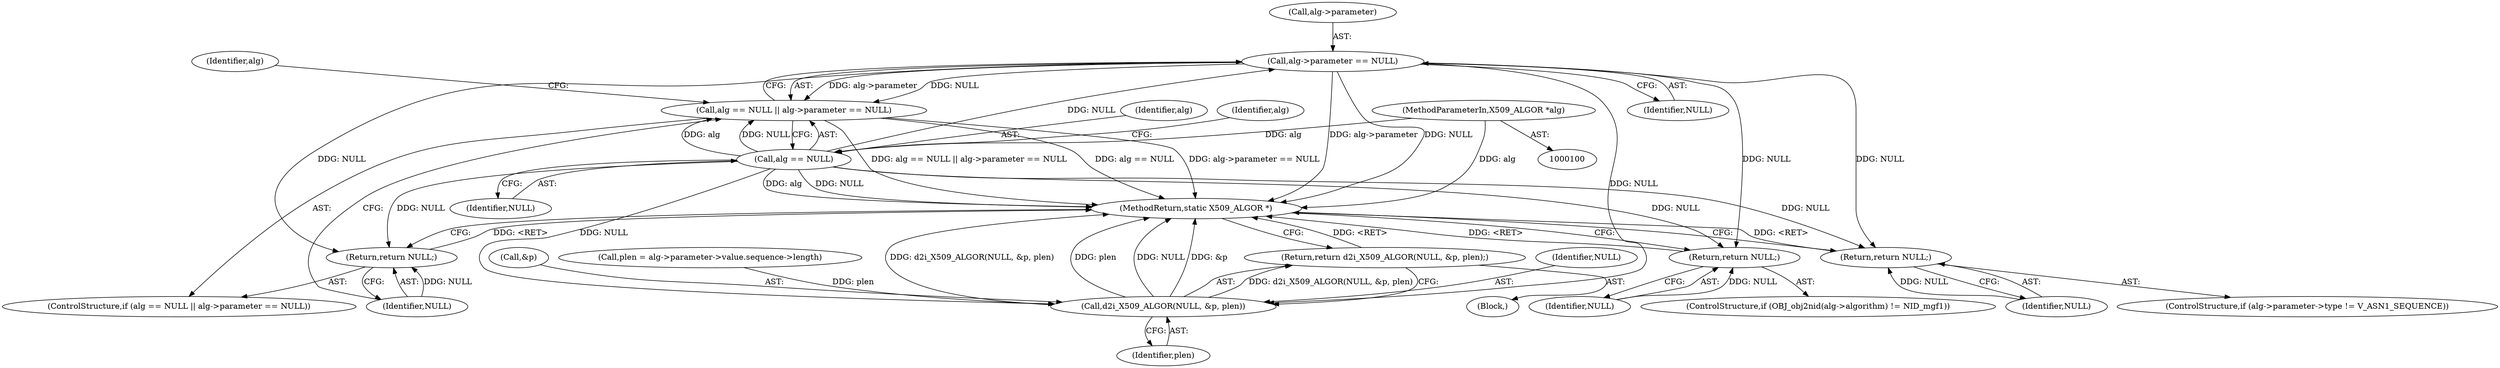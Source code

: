 digraph "0_openssl_c394a488942387246653833359a5c94b5832674e@pointer" {
"1000110" [label="(Call,alg->parameter == NULL)"];
"1000107" [label="(Call,alg == NULL)"];
"1000101" [label="(MethodParameterIn,X509_ALGOR *alg)"];
"1000106" [label="(Call,alg == NULL || alg->parameter == NULL)"];
"1000115" [label="(Return,return NULL;)"];
"1000124" [label="(Return,return NULL;)"];
"1000134" [label="(Return,return NULL;)"];
"1000159" [label="(Call,d2i_X509_ALGOR(NULL, &p, plen))"];
"1000158" [label="(Return,return d2i_X509_ALGOR(NULL, &p, plen);)"];
"1000160" [label="(Identifier,NULL)"];
"1000135" [label="(Identifier,NULL)"];
"1000116" [label="(Identifier,NULL)"];
"1000158" [label="(Return,return d2i_X509_ALGOR(NULL, &p, plen);)"];
"1000111" [label="(Call,alg->parameter)"];
"1000163" [label="(Identifier,plen)"];
"1000115" [label="(Return,return NULL;)"];
"1000161" [label="(Call,&p)"];
"1000108" [label="(Identifier,alg)"];
"1000109" [label="(Identifier,NULL)"];
"1000107" [label="(Call,alg == NULL)"];
"1000125" [label="(Identifier,NULL)"];
"1000134" [label="(Return,return NULL;)"];
"1000159" [label="(Call,d2i_X509_ALGOR(NULL, &p, plen))"];
"1000121" [label="(Identifier,alg)"];
"1000110" [label="(Call,alg->parameter == NULL)"];
"1000102" [label="(Block,)"];
"1000164" [label="(MethodReturn,static X509_ALGOR *)"];
"1000112" [label="(Identifier,alg)"];
"1000114" [label="(Identifier,NULL)"];
"1000147" [label="(Call,plen = alg->parameter->value.sequence->length)"];
"1000126" [label="(ControlStructure,if (alg->parameter->type != V_ASN1_SEQUENCE))"];
"1000101" [label="(MethodParameterIn,X509_ALGOR *alg)"];
"1000105" [label="(ControlStructure,if (alg == NULL || alg->parameter == NULL))"];
"1000106" [label="(Call,alg == NULL || alg->parameter == NULL)"];
"1000124" [label="(Return,return NULL;)"];
"1000117" [label="(ControlStructure,if (OBJ_obj2nid(alg->algorithm) != NID_mgf1))"];
"1000110" -> "1000106"  [label="AST: "];
"1000110" -> "1000114"  [label="CFG: "];
"1000111" -> "1000110"  [label="AST: "];
"1000114" -> "1000110"  [label="AST: "];
"1000106" -> "1000110"  [label="CFG: "];
"1000110" -> "1000164"  [label="DDG: NULL"];
"1000110" -> "1000164"  [label="DDG: alg->parameter"];
"1000110" -> "1000106"  [label="DDG: alg->parameter"];
"1000110" -> "1000106"  [label="DDG: NULL"];
"1000107" -> "1000110"  [label="DDG: NULL"];
"1000110" -> "1000115"  [label="DDG: NULL"];
"1000110" -> "1000124"  [label="DDG: NULL"];
"1000110" -> "1000134"  [label="DDG: NULL"];
"1000110" -> "1000159"  [label="DDG: NULL"];
"1000107" -> "1000106"  [label="AST: "];
"1000107" -> "1000109"  [label="CFG: "];
"1000108" -> "1000107"  [label="AST: "];
"1000109" -> "1000107"  [label="AST: "];
"1000112" -> "1000107"  [label="CFG: "];
"1000106" -> "1000107"  [label="CFG: "];
"1000107" -> "1000164"  [label="DDG: alg"];
"1000107" -> "1000164"  [label="DDG: NULL"];
"1000107" -> "1000106"  [label="DDG: alg"];
"1000107" -> "1000106"  [label="DDG: NULL"];
"1000101" -> "1000107"  [label="DDG: alg"];
"1000107" -> "1000115"  [label="DDG: NULL"];
"1000107" -> "1000124"  [label="DDG: NULL"];
"1000107" -> "1000134"  [label="DDG: NULL"];
"1000107" -> "1000159"  [label="DDG: NULL"];
"1000101" -> "1000100"  [label="AST: "];
"1000101" -> "1000164"  [label="DDG: alg"];
"1000106" -> "1000105"  [label="AST: "];
"1000116" -> "1000106"  [label="CFG: "];
"1000121" -> "1000106"  [label="CFG: "];
"1000106" -> "1000164"  [label="DDG: alg == NULL"];
"1000106" -> "1000164"  [label="DDG: alg->parameter == NULL"];
"1000106" -> "1000164"  [label="DDG: alg == NULL || alg->parameter == NULL"];
"1000115" -> "1000105"  [label="AST: "];
"1000115" -> "1000116"  [label="CFG: "];
"1000116" -> "1000115"  [label="AST: "];
"1000164" -> "1000115"  [label="CFG: "];
"1000115" -> "1000164"  [label="DDG: <RET>"];
"1000116" -> "1000115"  [label="DDG: NULL"];
"1000124" -> "1000117"  [label="AST: "];
"1000124" -> "1000125"  [label="CFG: "];
"1000125" -> "1000124"  [label="AST: "];
"1000164" -> "1000124"  [label="CFG: "];
"1000124" -> "1000164"  [label="DDG: <RET>"];
"1000125" -> "1000124"  [label="DDG: NULL"];
"1000134" -> "1000126"  [label="AST: "];
"1000134" -> "1000135"  [label="CFG: "];
"1000135" -> "1000134"  [label="AST: "];
"1000164" -> "1000134"  [label="CFG: "];
"1000134" -> "1000164"  [label="DDG: <RET>"];
"1000135" -> "1000134"  [label="DDG: NULL"];
"1000159" -> "1000158"  [label="AST: "];
"1000159" -> "1000163"  [label="CFG: "];
"1000160" -> "1000159"  [label="AST: "];
"1000161" -> "1000159"  [label="AST: "];
"1000163" -> "1000159"  [label="AST: "];
"1000158" -> "1000159"  [label="CFG: "];
"1000159" -> "1000164"  [label="DDG: d2i_X509_ALGOR(NULL, &p, plen)"];
"1000159" -> "1000164"  [label="DDG: plen"];
"1000159" -> "1000164"  [label="DDG: NULL"];
"1000159" -> "1000164"  [label="DDG: &p"];
"1000159" -> "1000158"  [label="DDG: d2i_X509_ALGOR(NULL, &p, plen)"];
"1000147" -> "1000159"  [label="DDG: plen"];
"1000158" -> "1000102"  [label="AST: "];
"1000164" -> "1000158"  [label="CFG: "];
"1000158" -> "1000164"  [label="DDG: <RET>"];
}
